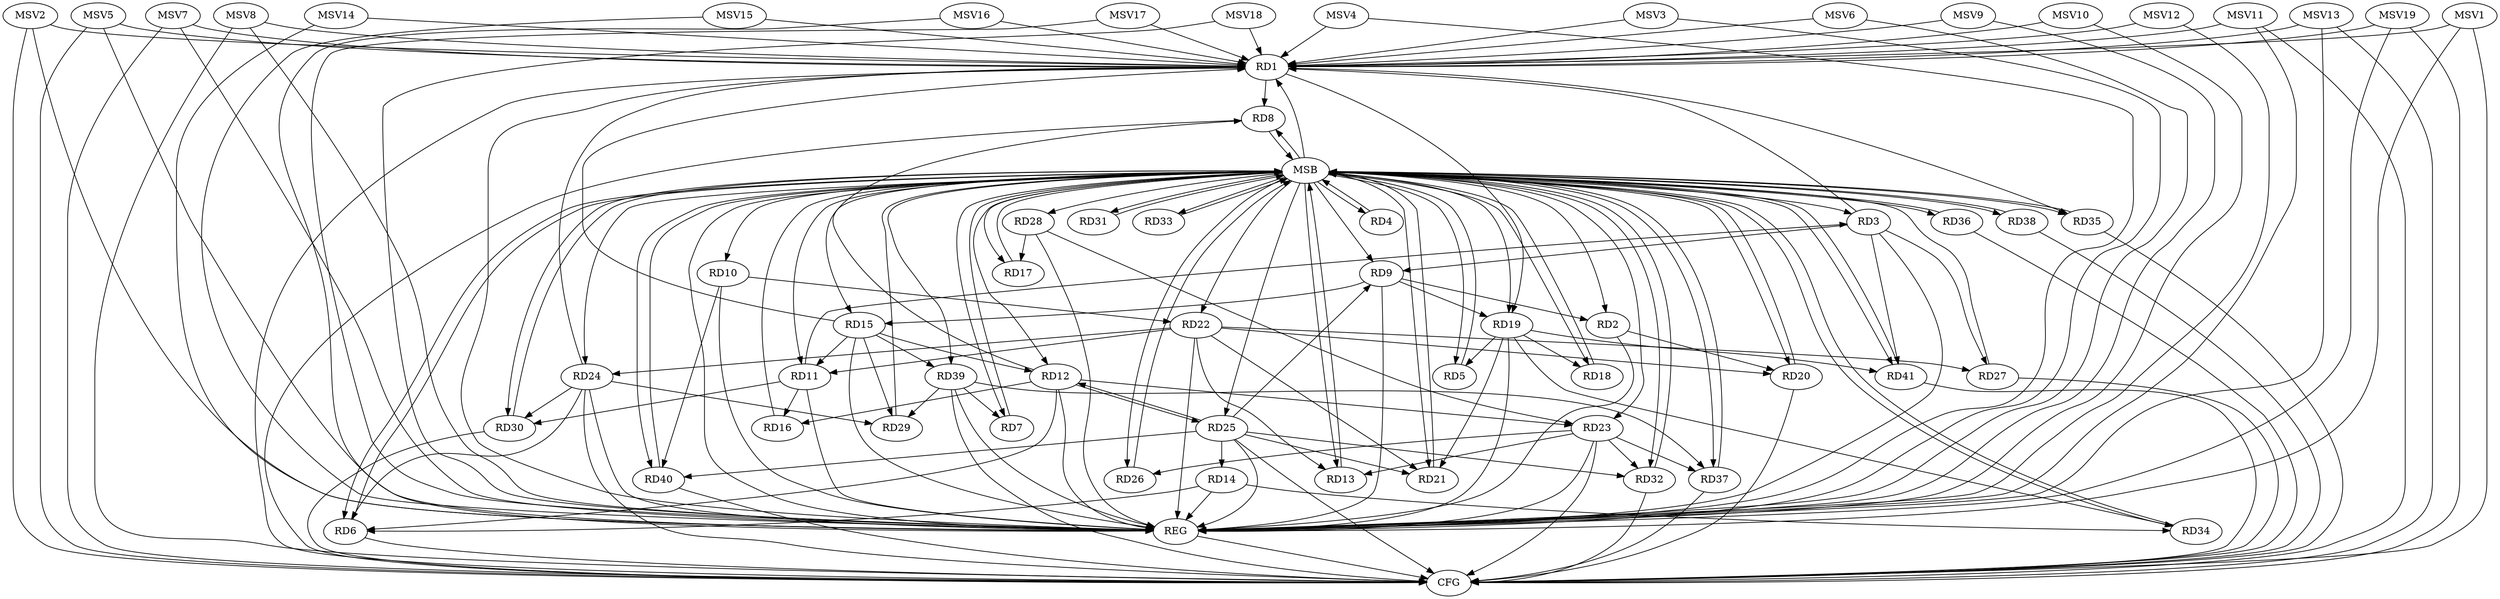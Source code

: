 strict digraph G {
  RD1 [ label="RD1" ];
  RD2 [ label="RD2" ];
  RD3 [ label="RD3" ];
  RD4 [ label="RD4" ];
  RD5 [ label="RD5" ];
  RD6 [ label="RD6" ];
  RD7 [ label="RD7" ];
  RD8 [ label="RD8" ];
  RD9 [ label="RD9" ];
  RD10 [ label="RD10" ];
  RD11 [ label="RD11" ];
  RD12 [ label="RD12" ];
  RD13 [ label="RD13" ];
  RD14 [ label="RD14" ];
  RD15 [ label="RD15" ];
  RD16 [ label="RD16" ];
  RD17 [ label="RD17" ];
  RD18 [ label="RD18" ];
  RD19 [ label="RD19" ];
  RD20 [ label="RD20" ];
  RD21 [ label="RD21" ];
  RD22 [ label="RD22" ];
  RD23 [ label="RD23" ];
  RD24 [ label="RD24" ];
  RD25 [ label="RD25" ];
  RD26 [ label="RD26" ];
  RD27 [ label="RD27" ];
  RD28 [ label="RD28" ];
  RD29 [ label="RD29" ];
  RD30 [ label="RD30" ];
  RD31 [ label="RD31" ];
  RD32 [ label="RD32" ];
  RD33 [ label="RD33" ];
  RD34 [ label="RD34" ];
  RD35 [ label="RD35" ];
  RD36 [ label="RD36" ];
  RD37 [ label="RD37" ];
  RD38 [ label="RD38" ];
  RD39 [ label="RD39" ];
  RD40 [ label="RD40" ];
  RD41 [ label="RD41" ];
  REG [ label="REG" ];
  MSB [ label="MSB" ];
  CFG [ label="CFG" ];
  MSV1 [ label="MSV1" ];
  MSV2 [ label="MSV2" ];
  MSV3 [ label="MSV3" ];
  MSV4 [ label="MSV4" ];
  MSV5 [ label="MSV5" ];
  MSV6 [ label="MSV6" ];
  MSV7 [ label="MSV7" ];
  MSV8 [ label="MSV8" ];
  MSV9 [ label="MSV9" ];
  MSV10 [ label="MSV10" ];
  MSV11 [ label="MSV11" ];
  MSV12 [ label="MSV12" ];
  MSV13 [ label="MSV13" ];
  MSV14 [ label="MSV14" ];
  MSV15 [ label="MSV15" ];
  MSV16 [ label="MSV16" ];
  MSV17 [ label="MSV17" ];
  MSV18 [ label="MSV18" ];
  MSV19 [ label="MSV19" ];
  RD3 -> RD1;
  RD1 -> RD8;
  RD15 -> RD1;
  RD1 -> RD19;
  RD24 -> RD1;
  RD1 -> RD35;
  RD9 -> RD2;
  RD2 -> RD20;
  RD3 -> RD9;
  RD11 -> RD3;
  RD3 -> RD27;
  RD3 -> RD41;
  RD19 -> RD5;
  RD12 -> RD6;
  RD14 -> RD6;
  RD24 -> RD6;
  RD39 -> RD7;
  RD12 -> RD8;
  RD9 -> RD15;
  RD9 -> RD19;
  RD25 -> RD9;
  RD10 -> RD22;
  RD10 -> RD40;
  RD15 -> RD11;
  RD11 -> RD16;
  RD22 -> RD11;
  RD11 -> RD30;
  RD15 -> RD12;
  RD12 -> RD16;
  RD12 -> RD23;
  RD12 -> RD25;
  RD25 -> RD12;
  RD22 -> RD13;
  RD23 -> RD13;
  RD25 -> RD14;
  RD14 -> RD34;
  RD15 -> RD29;
  RD15 -> RD39;
  RD28 -> RD17;
  RD19 -> RD18;
  RD19 -> RD21;
  RD19 -> RD34;
  RD19 -> RD41;
  RD22 -> RD20;
  RD22 -> RD21;
  RD25 -> RD21;
  RD22 -> RD24;
  RD22 -> RD27;
  RD23 -> RD26;
  RD28 -> RD23;
  RD23 -> RD32;
  RD23 -> RD37;
  RD24 -> RD29;
  RD24 -> RD30;
  RD25 -> RD32;
  RD25 -> RD40;
  RD39 -> RD29;
  RD39 -> RD37;
  RD1 -> REG;
  RD2 -> REG;
  RD3 -> REG;
  RD9 -> REG;
  RD10 -> REG;
  RD11 -> REG;
  RD12 -> REG;
  RD14 -> REG;
  RD15 -> REG;
  RD19 -> REG;
  RD22 -> REG;
  RD23 -> REG;
  RD24 -> REG;
  RD25 -> REG;
  RD28 -> REG;
  RD39 -> REG;
  RD4 -> MSB;
  MSB -> RD12;
  MSB -> RD19;
  MSB -> RD37;
  MSB -> REG;
  RD5 -> MSB;
  MSB -> RD7;
  MSB -> RD11;
  MSB -> RD13;
  MSB -> RD25;
  MSB -> RD28;
  MSB -> RD30;
  MSB -> RD41;
  RD6 -> MSB;
  RD7 -> MSB;
  MSB -> RD3;
  MSB -> RD4;
  MSB -> RD8;
  MSB -> RD36;
  MSB -> RD40;
  RD8 -> MSB;
  MSB -> RD31;
  RD13 -> MSB;
  MSB -> RD17;
  MSB -> RD38;
  MSB -> RD39;
  RD16 -> MSB;
  MSB -> RD15;
  MSB -> RD23;
  MSB -> RD35;
  RD17 -> MSB;
  RD18 -> MSB;
  MSB -> RD2;
  RD20 -> MSB;
  MSB -> RD1;
  MSB -> RD9;
  MSB -> RD26;
  MSB -> RD34;
  RD21 -> MSB;
  MSB -> RD32;
  RD26 -> MSB;
  MSB -> RD10;
  RD27 -> MSB;
  MSB -> RD20;
  RD29 -> MSB;
  MSB -> RD21;
  RD30 -> MSB;
  RD31 -> MSB;
  RD32 -> MSB;
  RD33 -> MSB;
  RD34 -> MSB;
  RD35 -> MSB;
  MSB -> RD33;
  RD36 -> MSB;
  MSB -> RD18;
  RD37 -> MSB;
  MSB -> RD5;
  MSB -> RD6;
  RD38 -> MSB;
  MSB -> RD24;
  RD40 -> MSB;
  RD41 -> MSB;
  MSB -> RD22;
  RD24 -> CFG;
  RD36 -> CFG;
  RD27 -> CFG;
  RD41 -> CFG;
  RD6 -> CFG;
  RD35 -> CFG;
  RD20 -> CFG;
  RD25 -> CFG;
  RD39 -> CFG;
  RD30 -> CFG;
  RD32 -> CFG;
  RD23 -> CFG;
  RD8 -> CFG;
  RD38 -> CFG;
  RD37 -> CFG;
  RD1 -> CFG;
  RD40 -> CFG;
  REG -> CFG;
  MSV1 -> RD1;
  MSV2 -> RD1;
  MSV3 -> RD1;
  MSV4 -> RD1;
  MSV1 -> REG;
  MSV1 -> CFG;
  MSV2 -> REG;
  MSV2 -> CFG;
  MSV3 -> REG;
  MSV4 -> REG;
  MSV5 -> RD1;
  MSV6 -> RD1;
  MSV7 -> RD1;
  MSV5 -> REG;
  MSV5 -> CFG;
  MSV6 -> REG;
  MSV7 -> REG;
  MSV7 -> CFG;
  MSV8 -> RD1;
  MSV8 -> REG;
  MSV8 -> CFG;
  MSV9 -> RD1;
  MSV9 -> REG;
  MSV10 -> RD1;
  MSV10 -> REG;
  MSV11 -> RD1;
  MSV11 -> REG;
  MSV11 -> CFG;
  MSV12 -> RD1;
  MSV12 -> REG;
  MSV13 -> RD1;
  MSV13 -> REG;
  MSV13 -> CFG;
  MSV14 -> RD1;
  MSV14 -> REG;
  MSV15 -> RD1;
  MSV15 -> REG;
  MSV16 -> RD1;
  MSV16 -> REG;
  MSV17 -> RD1;
  MSV18 -> RD1;
  MSV17 -> REG;
  MSV18 -> REG;
  MSV19 -> RD1;
  MSV19 -> REG;
  MSV19 -> CFG;
}
